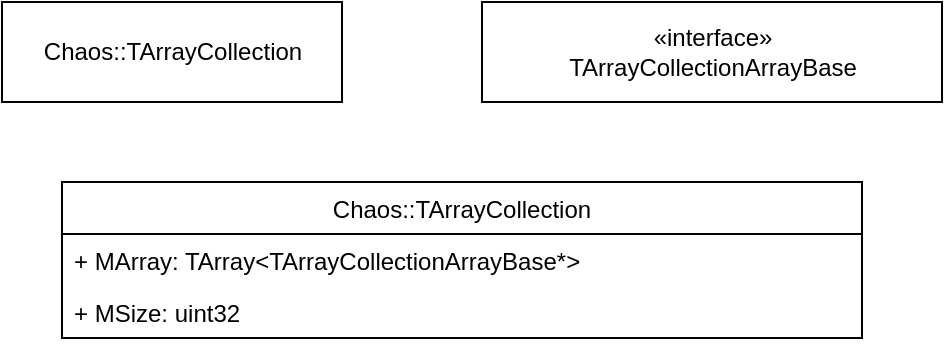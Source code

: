 <mxfile version="16.6.7" type="github">
  <diagram id="C5RBs43oDa-KdzZeNtuy" name="Page-1">
    <mxGraphModel dx="1248" dy="677" grid="1" gridSize="10" guides="1" tooltips="1" connect="1" arrows="1" fold="1" page="1" pageScale="1" pageWidth="827" pageHeight="1169" math="0" shadow="0">
      <root>
        <mxCell id="WIyWlLk6GJQsqaUBKTNV-0" />
        <mxCell id="WIyWlLk6GJQsqaUBKTNV-1" parent="WIyWlLk6GJQsqaUBKTNV-0" />
        <mxCell id="l6RxTvnX577dRbKCvcGJ-0" value="Chaos::TArrayCollection" style="html=1;" vertex="1" parent="WIyWlLk6GJQsqaUBKTNV-1">
          <mxGeometry x="120" y="90" width="170" height="50" as="geometry" />
        </mxCell>
        <mxCell id="l6RxTvnX577dRbKCvcGJ-1" value="«interface»&lt;br&gt;TArrayCollectionArrayBase" style="html=1;" vertex="1" parent="WIyWlLk6GJQsqaUBKTNV-1">
          <mxGeometry x="360" y="90" width="230" height="50" as="geometry" />
        </mxCell>
        <mxCell id="l6RxTvnX577dRbKCvcGJ-2" value="Chaos::TArrayCollection" style="swimlane;fontStyle=0;childLayout=stackLayout;horizontal=1;startSize=26;fillColor=none;horizontalStack=0;resizeParent=1;resizeParentMax=0;resizeLast=0;collapsible=1;marginBottom=0;" vertex="1" parent="WIyWlLk6GJQsqaUBKTNV-1">
          <mxGeometry x="150" y="180" width="400" height="78" as="geometry" />
        </mxCell>
        <mxCell id="l6RxTvnX577dRbKCvcGJ-3" value="+ MArray: TArray&lt;TArrayCollectionArrayBase*&gt; " style="text;strokeColor=none;fillColor=none;align=left;verticalAlign=top;spacingLeft=4;spacingRight=4;overflow=hidden;rotatable=0;points=[[0,0.5],[1,0.5]];portConstraint=eastwest;" vertex="1" parent="l6RxTvnX577dRbKCvcGJ-2">
          <mxGeometry y="26" width="400" height="26" as="geometry" />
        </mxCell>
        <mxCell id="l6RxTvnX577dRbKCvcGJ-4" value="+ MSize: uint32" style="text;strokeColor=none;fillColor=none;align=left;verticalAlign=top;spacingLeft=4;spacingRight=4;overflow=hidden;rotatable=0;points=[[0,0.5],[1,0.5]];portConstraint=eastwest;" vertex="1" parent="l6RxTvnX577dRbKCvcGJ-2">
          <mxGeometry y="52" width="400" height="26" as="geometry" />
        </mxCell>
      </root>
    </mxGraphModel>
  </diagram>
</mxfile>
